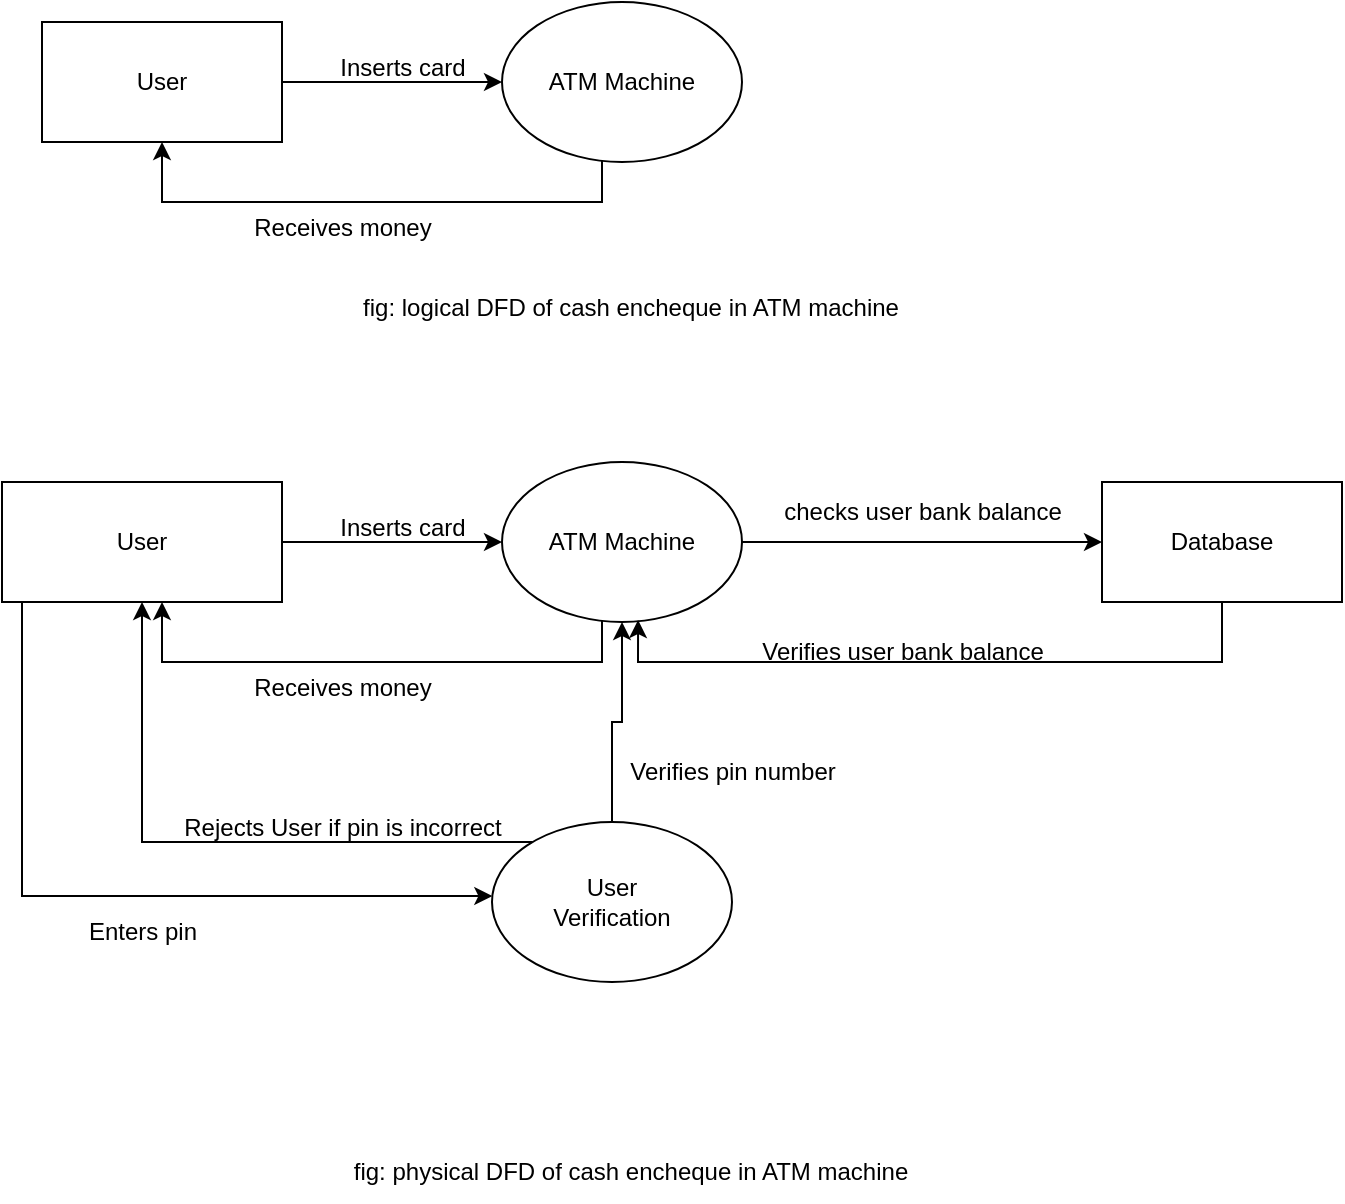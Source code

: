 <mxfile version="21.7.2" type="device">
  <diagram name="Page-1" id="OB_mULN0DwBr1adF9kgP">
    <mxGraphModel dx="880" dy="456" grid="1" gridSize="10" guides="1" tooltips="1" connect="1" arrows="1" fold="1" page="1" pageScale="1" pageWidth="827" pageHeight="1169" math="0" shadow="0">
      <root>
        <mxCell id="0" />
        <mxCell id="1" parent="0" />
        <mxCell id="Dx5UV8OLndOZeUWiWLdx-9" style="edgeStyle=orthogonalEdgeStyle;rounded=0;orthogonalLoop=1;jettySize=auto;html=1;entryX=0.5;entryY=1;entryDx=0;entryDy=0;" edge="1" parent="1" source="Dx5UV8OLndOZeUWiWLdx-1" target="Dx5UV8OLndOZeUWiWLdx-2">
          <mxGeometry relative="1" as="geometry">
            <mxPoint x="410" y="160" as="targetPoint" />
            <Array as="points">
              <mxPoint x="400" y="130" />
              <mxPoint x="180" y="130" />
            </Array>
          </mxGeometry>
        </mxCell>
        <mxCell id="Dx5UV8OLndOZeUWiWLdx-1" value="ATM Machine" style="ellipse;whiteSpace=wrap;html=1;" vertex="1" parent="1">
          <mxGeometry x="350" y="30" width="120" height="80" as="geometry" />
        </mxCell>
        <mxCell id="Dx5UV8OLndOZeUWiWLdx-7" style="edgeStyle=orthogonalEdgeStyle;rounded=0;orthogonalLoop=1;jettySize=auto;html=1;entryX=0;entryY=0.5;entryDx=0;entryDy=0;" edge="1" parent="1" source="Dx5UV8OLndOZeUWiWLdx-2" target="Dx5UV8OLndOZeUWiWLdx-1">
          <mxGeometry relative="1" as="geometry" />
        </mxCell>
        <mxCell id="Dx5UV8OLndOZeUWiWLdx-2" value="User" style="rounded=0;whiteSpace=wrap;html=1;" vertex="1" parent="1">
          <mxGeometry x="120" y="40" width="120" height="60" as="geometry" />
        </mxCell>
        <mxCell id="Dx5UV8OLndOZeUWiWLdx-8" value="Inserts card" style="text;html=1;align=center;verticalAlign=middle;resizable=0;points=[];autosize=1;strokeColor=none;fillColor=none;" vertex="1" parent="1">
          <mxGeometry x="255" y="48" width="90" height="30" as="geometry" />
        </mxCell>
        <mxCell id="Dx5UV8OLndOZeUWiWLdx-10" value="Receives money" style="text;html=1;align=center;verticalAlign=middle;resizable=0;points=[];autosize=1;strokeColor=none;fillColor=none;" vertex="1" parent="1">
          <mxGeometry x="215" y="128" width="110" height="30" as="geometry" />
        </mxCell>
        <mxCell id="Dx5UV8OLndOZeUWiWLdx-15" value="fig: logical DFD of cash encheque in ATM machine" style="text;html=1;align=center;verticalAlign=middle;resizable=0;points=[];autosize=1;strokeColor=none;fillColor=none;" vertex="1" parent="1">
          <mxGeometry x="269" y="168" width="290" height="30" as="geometry" />
        </mxCell>
        <mxCell id="Dx5UV8OLndOZeUWiWLdx-16" style="edgeStyle=orthogonalEdgeStyle;rounded=0;orthogonalLoop=1;jettySize=auto;html=1;" edge="1" parent="1" source="Dx5UV8OLndOZeUWiWLdx-18" target="Dx5UV8OLndOZeUWiWLdx-20">
          <mxGeometry relative="1" as="geometry">
            <mxPoint x="410" y="390" as="targetPoint" />
            <Array as="points">
              <mxPoint x="400" y="360" />
              <mxPoint x="180" y="360" />
            </Array>
          </mxGeometry>
        </mxCell>
        <mxCell id="Dx5UV8OLndOZeUWiWLdx-17" style="edgeStyle=orthogonalEdgeStyle;rounded=0;orthogonalLoop=1;jettySize=auto;html=1;entryX=0;entryY=0.5;entryDx=0;entryDy=0;" edge="1" parent="1" source="Dx5UV8OLndOZeUWiWLdx-18" target="Dx5UV8OLndOZeUWiWLdx-22">
          <mxGeometry relative="1" as="geometry" />
        </mxCell>
        <mxCell id="Dx5UV8OLndOZeUWiWLdx-18" value="ATM Machine" style="ellipse;whiteSpace=wrap;html=1;" vertex="1" parent="1">
          <mxGeometry x="350" y="260" width="120" height="80" as="geometry" />
        </mxCell>
        <mxCell id="Dx5UV8OLndOZeUWiWLdx-19" style="edgeStyle=orthogonalEdgeStyle;rounded=0;orthogonalLoop=1;jettySize=auto;html=1;entryX=0;entryY=0.5;entryDx=0;entryDy=0;" edge="1" parent="1" source="Dx5UV8OLndOZeUWiWLdx-20" target="Dx5UV8OLndOZeUWiWLdx-18">
          <mxGeometry relative="1" as="geometry" />
        </mxCell>
        <mxCell id="Dx5UV8OLndOZeUWiWLdx-29" style="edgeStyle=orthogonalEdgeStyle;rounded=0;orthogonalLoop=1;jettySize=auto;html=1;" edge="1" parent="1" source="Dx5UV8OLndOZeUWiWLdx-20" target="Dx5UV8OLndOZeUWiWLdx-28">
          <mxGeometry relative="1" as="geometry">
            <mxPoint x="80" y="480" as="targetPoint" />
            <Array as="points">
              <mxPoint x="110" y="477" />
            </Array>
          </mxGeometry>
        </mxCell>
        <mxCell id="Dx5UV8OLndOZeUWiWLdx-20" value="User" style="rounded=0;whiteSpace=wrap;html=1;" vertex="1" parent="1">
          <mxGeometry x="100" y="270" width="140" height="60" as="geometry" />
        </mxCell>
        <mxCell id="Dx5UV8OLndOZeUWiWLdx-21" style="edgeStyle=orthogonalEdgeStyle;rounded=0;orthogonalLoop=1;jettySize=auto;html=1;exitX=0.5;exitY=1;exitDx=0;exitDy=0;entryX=0.567;entryY=0.988;entryDx=0;entryDy=0;entryPerimeter=0;" edge="1" parent="1" source="Dx5UV8OLndOZeUWiWLdx-22" target="Dx5UV8OLndOZeUWiWLdx-18">
          <mxGeometry relative="1" as="geometry" />
        </mxCell>
        <mxCell id="Dx5UV8OLndOZeUWiWLdx-22" value="Database" style="rounded=0;whiteSpace=wrap;html=1;" vertex="1" parent="1">
          <mxGeometry x="650" y="270" width="120" height="60" as="geometry" />
        </mxCell>
        <mxCell id="Dx5UV8OLndOZeUWiWLdx-23" value="Inserts card" style="text;html=1;align=center;verticalAlign=middle;resizable=0;points=[];autosize=1;strokeColor=none;fillColor=none;" vertex="1" parent="1">
          <mxGeometry x="255" y="278" width="90" height="30" as="geometry" />
        </mxCell>
        <mxCell id="Dx5UV8OLndOZeUWiWLdx-24" value="Receives money" style="text;html=1;align=center;verticalAlign=middle;resizable=0;points=[];autosize=1;strokeColor=none;fillColor=none;" vertex="1" parent="1">
          <mxGeometry x="215" y="358" width="110" height="30" as="geometry" />
        </mxCell>
        <mxCell id="Dx5UV8OLndOZeUWiWLdx-25" value="checks user bank balance" style="text;html=1;align=center;verticalAlign=middle;resizable=0;points=[];autosize=1;strokeColor=none;fillColor=none;" vertex="1" parent="1">
          <mxGeometry x="480" y="270" width="160" height="30" as="geometry" />
        </mxCell>
        <mxCell id="Dx5UV8OLndOZeUWiWLdx-26" value="Verifies user bank balance" style="text;html=1;align=center;verticalAlign=middle;resizable=0;points=[];autosize=1;strokeColor=none;fillColor=none;" vertex="1" parent="1">
          <mxGeometry x="470" y="340" width="160" height="30" as="geometry" />
        </mxCell>
        <mxCell id="Dx5UV8OLndOZeUWiWLdx-27" value="fig: physical DFD of cash encheque in ATM machine" style="text;html=1;align=center;verticalAlign=middle;resizable=0;points=[];autosize=1;strokeColor=none;fillColor=none;" vertex="1" parent="1">
          <mxGeometry x="264" y="600" width="300" height="30" as="geometry" />
        </mxCell>
        <mxCell id="Dx5UV8OLndOZeUWiWLdx-32" style="edgeStyle=orthogonalEdgeStyle;rounded=0;orthogonalLoop=1;jettySize=auto;html=1;" edge="1" parent="1" source="Dx5UV8OLndOZeUWiWLdx-28" target="Dx5UV8OLndOZeUWiWLdx-18">
          <mxGeometry relative="1" as="geometry" />
        </mxCell>
        <mxCell id="Dx5UV8OLndOZeUWiWLdx-34" style="edgeStyle=orthogonalEdgeStyle;rounded=0;orthogonalLoop=1;jettySize=auto;html=1;" edge="1" parent="1" source="Dx5UV8OLndOZeUWiWLdx-28" target="Dx5UV8OLndOZeUWiWLdx-20">
          <mxGeometry relative="1" as="geometry">
            <Array as="points">
              <mxPoint x="170" y="450" />
            </Array>
          </mxGeometry>
        </mxCell>
        <mxCell id="Dx5UV8OLndOZeUWiWLdx-28" value="User &lt;br&gt;Verification" style="ellipse;whiteSpace=wrap;html=1;" vertex="1" parent="1">
          <mxGeometry x="345" y="440" width="120" height="80" as="geometry" />
        </mxCell>
        <mxCell id="Dx5UV8OLndOZeUWiWLdx-30" value="Enters pin" style="text;html=1;align=center;verticalAlign=middle;resizable=0;points=[];autosize=1;strokeColor=none;fillColor=none;" vertex="1" parent="1">
          <mxGeometry x="130" y="480" width="80" height="30" as="geometry" />
        </mxCell>
        <mxCell id="Dx5UV8OLndOZeUWiWLdx-33" value="Verifies pin number" style="text;html=1;align=center;verticalAlign=middle;resizable=0;points=[];autosize=1;strokeColor=none;fillColor=none;" vertex="1" parent="1">
          <mxGeometry x="400" y="400" width="130" height="30" as="geometry" />
        </mxCell>
        <mxCell id="Dx5UV8OLndOZeUWiWLdx-35" value="Rejects User if pin is incorrect" style="text;html=1;align=center;verticalAlign=middle;resizable=0;points=[];autosize=1;strokeColor=none;fillColor=none;" vertex="1" parent="1">
          <mxGeometry x="180" y="428" width="180" height="30" as="geometry" />
        </mxCell>
      </root>
    </mxGraphModel>
  </diagram>
</mxfile>
